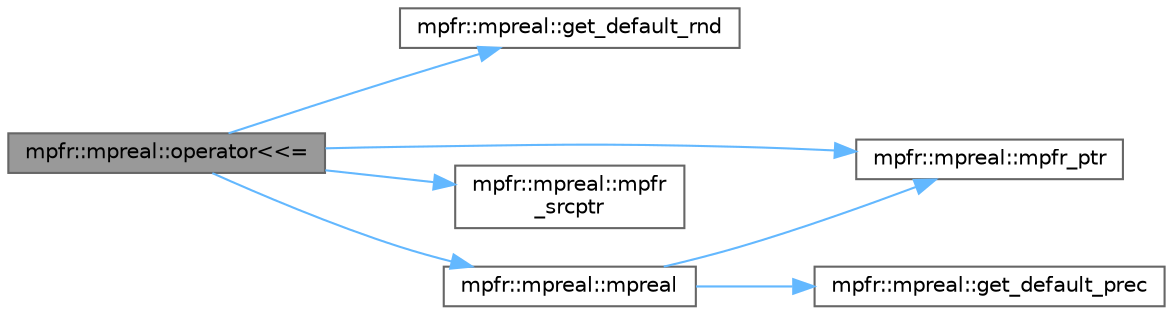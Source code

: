 digraph "mpfr::mpreal::operator&lt;&lt;="
{
 // LATEX_PDF_SIZE
  bgcolor="transparent";
  edge [fontname=Helvetica,fontsize=10,labelfontname=Helvetica,labelfontsize=10];
  node [fontname=Helvetica,fontsize=10,shape=box,height=0.2,width=0.4];
  rankdir="LR";
  Node1 [id="Node000001",label="mpfr::mpreal::operator\<\<=",height=0.2,width=0.4,color="gray40", fillcolor="grey60", style="filled", fontcolor="black",tooltip=" "];
  Node1 -> Node2 [id="edge1_Node000001_Node000002",color="steelblue1",style="solid",tooltip=" "];
  Node2 [id="Node000002",label="mpfr::mpreal::get_default_rnd",height=0.2,width=0.4,color="grey40", fillcolor="white", style="filled",URL="$classmpfr_1_1mpreal.html#ae0bdf9ca1838bd5851ac1c7c6b360553",tooltip=" "];
  Node1 -> Node3 [id="edge2_Node000001_Node000003",color="steelblue1",style="solid",tooltip=" "];
  Node3 [id="Node000003",label="mpfr::mpreal::mpfr_ptr",height=0.2,width=0.4,color="grey40", fillcolor="white", style="filled",URL="$classmpfr_1_1mpreal.html#af4e3b56888463376c675cac70b6ceca3",tooltip=" "];
  Node1 -> Node4 [id="edge3_Node000001_Node000004",color="steelblue1",style="solid",tooltip=" "];
  Node4 [id="Node000004",label="mpfr::mpreal::mpfr\l_srcptr",height=0.2,width=0.4,color="grey40", fillcolor="white", style="filled",URL="$classmpfr_1_1mpreal.html#a566f64ca066c54923d19c11d6c3d15cd",tooltip=" "];
  Node1 -> Node5 [id="edge4_Node000001_Node000005",color="steelblue1",style="solid",tooltip=" "];
  Node5 [id="Node000005",label="mpfr::mpreal::mpreal",height=0.2,width=0.4,color="grey40", fillcolor="white", style="filled",URL="$classmpfr_1_1mpreal.html#a9c370c68865b32775c1c1cb5123cea90",tooltip=" "];
  Node5 -> Node6 [id="edge5_Node000005_Node000006",color="steelblue1",style="solid",tooltip=" "];
  Node6 [id="Node000006",label="mpfr::mpreal::get_default_prec",height=0.2,width=0.4,color="grey40", fillcolor="white", style="filled",URL="$classmpfr_1_1mpreal.html#aae18e3b781bffbf4fd9938d4d3043aa1",tooltip=" "];
  Node5 -> Node3 [id="edge6_Node000005_Node000003",color="steelblue1",style="solid",tooltip=" "];
}
